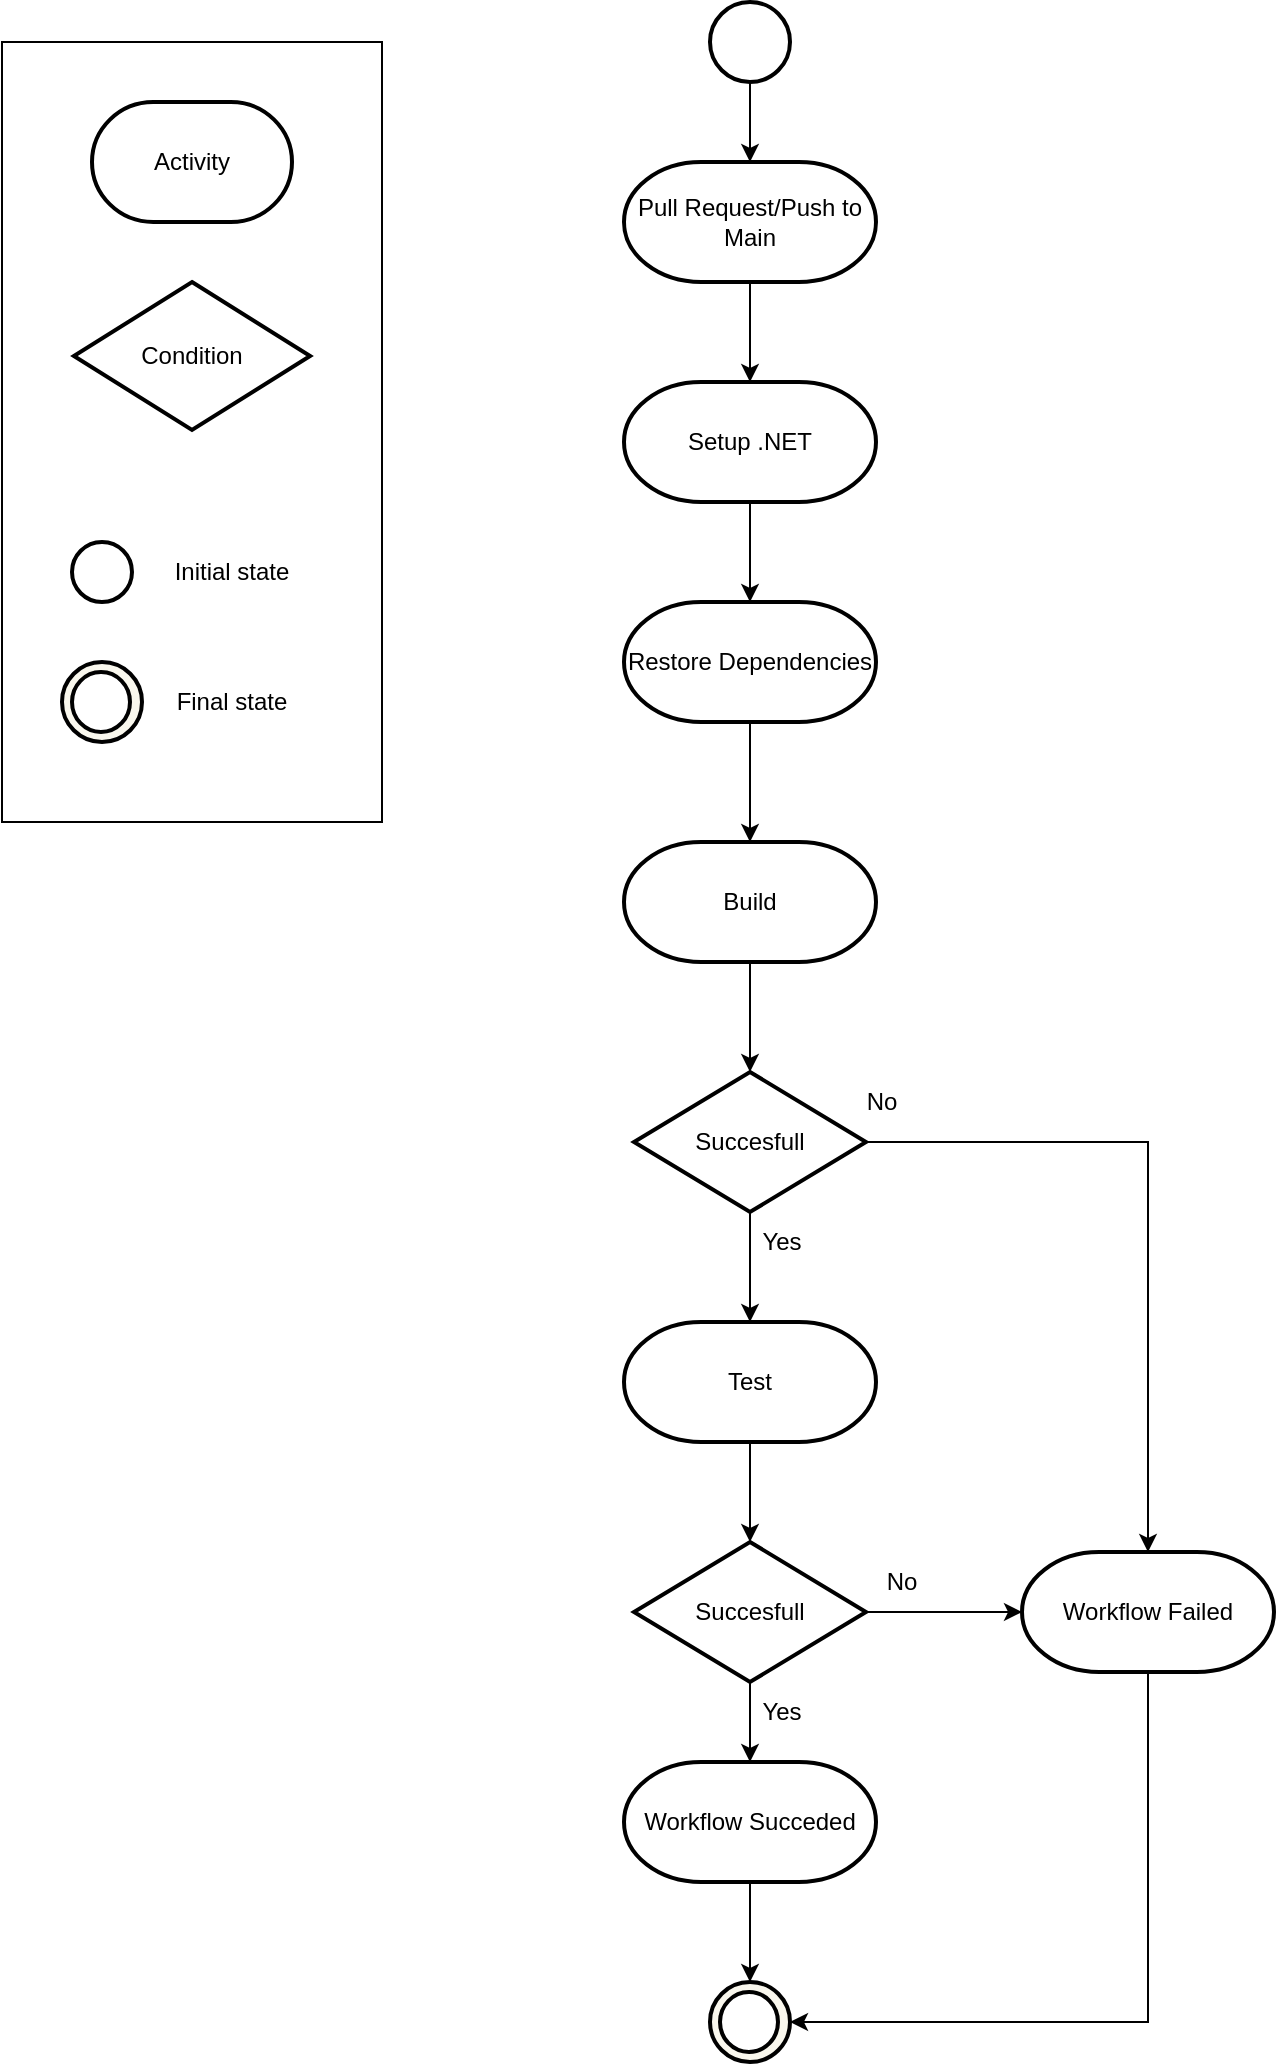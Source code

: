 <mxfile version="22.1.11" type="device">
  <diagram name="Side-1" id="ivJ-7djz7FgPCw38InBv">
    <mxGraphModel dx="1837" dy="1142" grid="1" gridSize="10" guides="1" tooltips="1" connect="1" arrows="1" fold="1" page="1" pageScale="1" pageWidth="827" pageHeight="1169" math="0" shadow="0">
      <root>
        <mxCell id="0" />
        <mxCell id="1" parent="0" />
        <mxCell id="95bS5GK9aQ7ReQLaY_5x-4" value="" style="edgeStyle=orthogonalEdgeStyle;rounded=0;orthogonalLoop=1;jettySize=auto;html=1;" parent="1" source="95bS5GK9aQ7ReQLaY_5x-1" target="95bS5GK9aQ7ReQLaY_5x-3" edge="1">
          <mxGeometry relative="1" as="geometry" />
        </mxCell>
        <mxCell id="95bS5GK9aQ7ReQLaY_5x-1" value="" style="strokeWidth=2;html=1;shape=mxgraph.flowchart.start_2;whiteSpace=wrap;" parent="1" vertex="1">
          <mxGeometry x="394" y="50" width="40" height="40" as="geometry" />
        </mxCell>
        <mxCell id="95bS5GK9aQ7ReQLaY_5x-6" value="" style="edgeStyle=orthogonalEdgeStyle;rounded=0;orthogonalLoop=1;jettySize=auto;html=1;" parent="1" source="95bS5GK9aQ7ReQLaY_5x-3" target="95bS5GK9aQ7ReQLaY_5x-5" edge="1">
          <mxGeometry relative="1" as="geometry" />
        </mxCell>
        <mxCell id="95bS5GK9aQ7ReQLaY_5x-3" value="Pull Request/Push to Main" style="strokeWidth=2;html=1;shape=mxgraph.flowchart.terminator;whiteSpace=wrap;" parent="1" vertex="1">
          <mxGeometry x="351" y="130" width="126" height="60" as="geometry" />
        </mxCell>
        <mxCell id="95bS5GK9aQ7ReQLaY_5x-8" value="" style="edgeStyle=orthogonalEdgeStyle;rounded=0;orthogonalLoop=1;jettySize=auto;html=1;" parent="1" source="95bS5GK9aQ7ReQLaY_5x-5" target="95bS5GK9aQ7ReQLaY_5x-7" edge="1">
          <mxGeometry relative="1" as="geometry" />
        </mxCell>
        <mxCell id="95bS5GK9aQ7ReQLaY_5x-5" value="Setup .NET" style="strokeWidth=2;html=1;shape=mxgraph.flowchart.terminator;whiteSpace=wrap;" parent="1" vertex="1">
          <mxGeometry x="351" y="240" width="126" height="60" as="geometry" />
        </mxCell>
        <mxCell id="95bS5GK9aQ7ReQLaY_5x-10" value="" style="edgeStyle=orthogonalEdgeStyle;rounded=0;orthogonalLoop=1;jettySize=auto;html=1;" parent="1" source="95bS5GK9aQ7ReQLaY_5x-7" target="95bS5GK9aQ7ReQLaY_5x-9" edge="1">
          <mxGeometry relative="1" as="geometry" />
        </mxCell>
        <mxCell id="95bS5GK9aQ7ReQLaY_5x-7" value="Restore Dependencies" style="strokeWidth=2;html=1;shape=mxgraph.flowchart.terminator;whiteSpace=wrap;" parent="1" vertex="1">
          <mxGeometry x="351" y="350" width="126" height="60" as="geometry" />
        </mxCell>
        <mxCell id="95bS5GK9aQ7ReQLaY_5x-12" value="" style="edgeStyle=orthogonalEdgeStyle;rounded=0;orthogonalLoop=1;jettySize=auto;html=1;" parent="1" source="95bS5GK9aQ7ReQLaY_5x-9" target="95bS5GK9aQ7ReQLaY_5x-11" edge="1">
          <mxGeometry relative="1" as="geometry" />
        </mxCell>
        <mxCell id="95bS5GK9aQ7ReQLaY_5x-9" value="Build" style="strokeWidth=2;html=1;shape=mxgraph.flowchart.terminator;whiteSpace=wrap;" parent="1" vertex="1">
          <mxGeometry x="351" y="470" width="126" height="60" as="geometry" />
        </mxCell>
        <mxCell id="95bS5GK9aQ7ReQLaY_5x-15" value="" style="edgeStyle=orthogonalEdgeStyle;rounded=0;orthogonalLoop=1;jettySize=auto;html=1;" parent="1" source="95bS5GK9aQ7ReQLaY_5x-11" target="95bS5GK9aQ7ReQLaY_5x-13" edge="1">
          <mxGeometry relative="1" as="geometry" />
        </mxCell>
        <mxCell id="95bS5GK9aQ7ReQLaY_5x-25" style="edgeStyle=orthogonalEdgeStyle;rounded=0;orthogonalLoop=1;jettySize=auto;html=1;" parent="1" source="95bS5GK9aQ7ReQLaY_5x-11" target="95bS5GK9aQ7ReQLaY_5x-24" edge="1">
          <mxGeometry relative="1" as="geometry" />
        </mxCell>
        <mxCell id="95bS5GK9aQ7ReQLaY_5x-11" value="Succesfull" style="strokeWidth=2;html=1;shape=mxgraph.flowchart.decision;whiteSpace=wrap;" parent="1" vertex="1">
          <mxGeometry x="356" y="585" width="116" height="70" as="geometry" />
        </mxCell>
        <mxCell id="95bS5GK9aQ7ReQLaY_5x-16" value="" style="edgeStyle=orthogonalEdgeStyle;rounded=0;orthogonalLoop=1;jettySize=auto;html=1;" parent="1" source="95bS5GK9aQ7ReQLaY_5x-13" target="95bS5GK9aQ7ReQLaY_5x-14" edge="1">
          <mxGeometry relative="1" as="geometry" />
        </mxCell>
        <mxCell id="95bS5GK9aQ7ReQLaY_5x-13" value="Test" style="strokeWidth=2;html=1;shape=mxgraph.flowchart.terminator;whiteSpace=wrap;" parent="1" vertex="1">
          <mxGeometry x="351" y="710" width="126" height="60" as="geometry" />
        </mxCell>
        <mxCell id="95bS5GK9aQ7ReQLaY_5x-18" value="" style="edgeStyle=orthogonalEdgeStyle;rounded=0;orthogonalLoop=1;jettySize=auto;html=1;" parent="1" source="95bS5GK9aQ7ReQLaY_5x-14" target="95bS5GK9aQ7ReQLaY_5x-17" edge="1">
          <mxGeometry relative="1" as="geometry" />
        </mxCell>
        <mxCell id="95bS5GK9aQ7ReQLaY_5x-14" value="Succesfull" style="strokeWidth=2;html=1;shape=mxgraph.flowchart.decision;whiteSpace=wrap;" parent="1" vertex="1">
          <mxGeometry x="356" y="820" width="116" height="70" as="geometry" />
        </mxCell>
        <mxCell id="95bS5GK9aQ7ReQLaY_5x-23" value="" style="edgeStyle=orthogonalEdgeStyle;rounded=0;orthogonalLoop=1;jettySize=auto;html=1;entryX=0.5;entryY=0;entryDx=0;entryDy=0;entryPerimeter=0;" parent="1" source="95bS5GK9aQ7ReQLaY_5x-17" target="95bS5GK9aQ7ReQLaY_5x-21" edge="1">
          <mxGeometry relative="1" as="geometry" />
        </mxCell>
        <mxCell id="95bS5GK9aQ7ReQLaY_5x-17" value="Workflow Succeded" style="strokeWidth=2;html=1;shape=mxgraph.flowchart.terminator;whiteSpace=wrap;" parent="1" vertex="1">
          <mxGeometry x="351" y="930" width="126" height="60" as="geometry" />
        </mxCell>
        <mxCell id="95bS5GK9aQ7ReQLaY_5x-21" value="" style="strokeWidth=2;html=1;shape=mxgraph.flowchart.start_2;whiteSpace=wrap;fillColor=#f9f7ed;strokeColor=#000000;" parent="1" vertex="1">
          <mxGeometry x="394" y="1040" width="40" height="40" as="geometry" />
        </mxCell>
        <mxCell id="95bS5GK9aQ7ReQLaY_5x-22" value="" style="strokeWidth=2;html=1;shape=mxgraph.flowchart.start_2;whiteSpace=wrap;" parent="1" vertex="1">
          <mxGeometry x="399" y="1045" width="29" height="30" as="geometry" />
        </mxCell>
        <mxCell id="95bS5GK9aQ7ReQLaY_5x-24" value="Workflow Failed" style="strokeWidth=2;html=1;shape=mxgraph.flowchart.terminator;whiteSpace=wrap;" parent="1" vertex="1">
          <mxGeometry x="550" y="825" width="126" height="60" as="geometry" />
        </mxCell>
        <mxCell id="95bS5GK9aQ7ReQLaY_5x-26" style="edgeStyle=orthogonalEdgeStyle;rounded=0;orthogonalLoop=1;jettySize=auto;html=1;entryX=0;entryY=0.5;entryDx=0;entryDy=0;entryPerimeter=0;" parent="1" source="95bS5GK9aQ7ReQLaY_5x-14" target="95bS5GK9aQ7ReQLaY_5x-24" edge="1">
          <mxGeometry relative="1" as="geometry" />
        </mxCell>
        <mxCell id="95bS5GK9aQ7ReQLaY_5x-27" style="edgeStyle=orthogonalEdgeStyle;rounded=0;orthogonalLoop=1;jettySize=auto;html=1;entryX=1;entryY=0.5;entryDx=0;entryDy=0;entryPerimeter=0;exitX=0.5;exitY=1;exitDx=0;exitDy=0;exitPerimeter=0;" parent="1" source="95bS5GK9aQ7ReQLaY_5x-24" target="95bS5GK9aQ7ReQLaY_5x-21" edge="1">
          <mxGeometry relative="1" as="geometry">
            <mxPoint x="600" y="930" as="sourcePoint" />
          </mxGeometry>
        </mxCell>
        <mxCell id="95bS5GK9aQ7ReQLaY_5x-28" value="No" style="text;html=1;strokeColor=none;fillColor=none;align=center;verticalAlign=middle;whiteSpace=wrap;rounded=0;" parent="1" vertex="1">
          <mxGeometry x="450" y="585" width="60" height="30" as="geometry" />
        </mxCell>
        <mxCell id="95bS5GK9aQ7ReQLaY_5x-29" value="No" style="text;html=1;strokeColor=none;fillColor=none;align=center;verticalAlign=middle;whiteSpace=wrap;rounded=0;" parent="1" vertex="1">
          <mxGeometry x="460" y="825" width="60" height="30" as="geometry" />
        </mxCell>
        <mxCell id="95bS5GK9aQ7ReQLaY_5x-30" value="Yes" style="text;html=1;strokeColor=none;fillColor=none;align=center;verticalAlign=middle;whiteSpace=wrap;rounded=0;" parent="1" vertex="1">
          <mxGeometry x="400" y="655" width="60" height="30" as="geometry" />
        </mxCell>
        <mxCell id="95bS5GK9aQ7ReQLaY_5x-31" value="Yes" style="text;html=1;strokeColor=none;fillColor=none;align=center;verticalAlign=middle;whiteSpace=wrap;rounded=0;" parent="1" vertex="1">
          <mxGeometry x="400" y="890" width="60" height="30" as="geometry" />
        </mxCell>
        <mxCell id="XBeFyxeRBJFH0mMxPhcw-1" value="" style="rounded=0;whiteSpace=wrap;html=1;fillColor=none;" vertex="1" parent="1">
          <mxGeometry x="40" y="70" width="190" height="390" as="geometry" />
        </mxCell>
        <mxCell id="XBeFyxeRBJFH0mMxPhcw-3" value="Condition" style="strokeWidth=2;html=1;shape=mxgraph.flowchart.decision;whiteSpace=wrap;" vertex="1" parent="1">
          <mxGeometry x="75.94" y="190" width="118.12" height="74" as="geometry" />
        </mxCell>
        <mxCell id="XBeFyxeRBJFH0mMxPhcw-4" value="" style="strokeWidth=2;html=1;shape=mxgraph.flowchart.start_2;whiteSpace=wrap;" vertex="1" parent="1">
          <mxGeometry x="75" y="320" width="30" height="30" as="geometry" />
        </mxCell>
        <mxCell id="XBeFyxeRBJFH0mMxPhcw-7" value="Initial state" style="text;html=1;strokeColor=none;fillColor=none;align=center;verticalAlign=middle;whiteSpace=wrap;rounded=0;" vertex="1" parent="1">
          <mxGeometry x="125" y="320" width="60" height="30" as="geometry" />
        </mxCell>
        <mxCell id="XBeFyxeRBJFH0mMxPhcw-8" value="Final state" style="text;html=1;strokeColor=none;fillColor=none;align=center;verticalAlign=middle;whiteSpace=wrap;rounded=0;" vertex="1" parent="1">
          <mxGeometry x="125" y="385" width="60" height="30" as="geometry" />
        </mxCell>
        <mxCell id="XBeFyxeRBJFH0mMxPhcw-9" value="Activity" style="strokeWidth=2;html=1;shape=mxgraph.flowchart.terminator;whiteSpace=wrap;" vertex="1" parent="1">
          <mxGeometry x="85" y="100" width="100" height="60" as="geometry" />
        </mxCell>
        <mxCell id="XBeFyxeRBJFH0mMxPhcw-10" value="" style="strokeWidth=2;html=1;shape=mxgraph.flowchart.start_2;whiteSpace=wrap;fillColor=#f9f7ed;strokeColor=#000000;" vertex="1" parent="1">
          <mxGeometry x="70" y="380" width="40" height="40" as="geometry" />
        </mxCell>
        <mxCell id="XBeFyxeRBJFH0mMxPhcw-11" value="" style="strokeWidth=2;html=1;shape=mxgraph.flowchart.start_2;whiteSpace=wrap;" vertex="1" parent="1">
          <mxGeometry x="75" y="385" width="29" height="30" as="geometry" />
        </mxCell>
      </root>
    </mxGraphModel>
  </diagram>
</mxfile>
